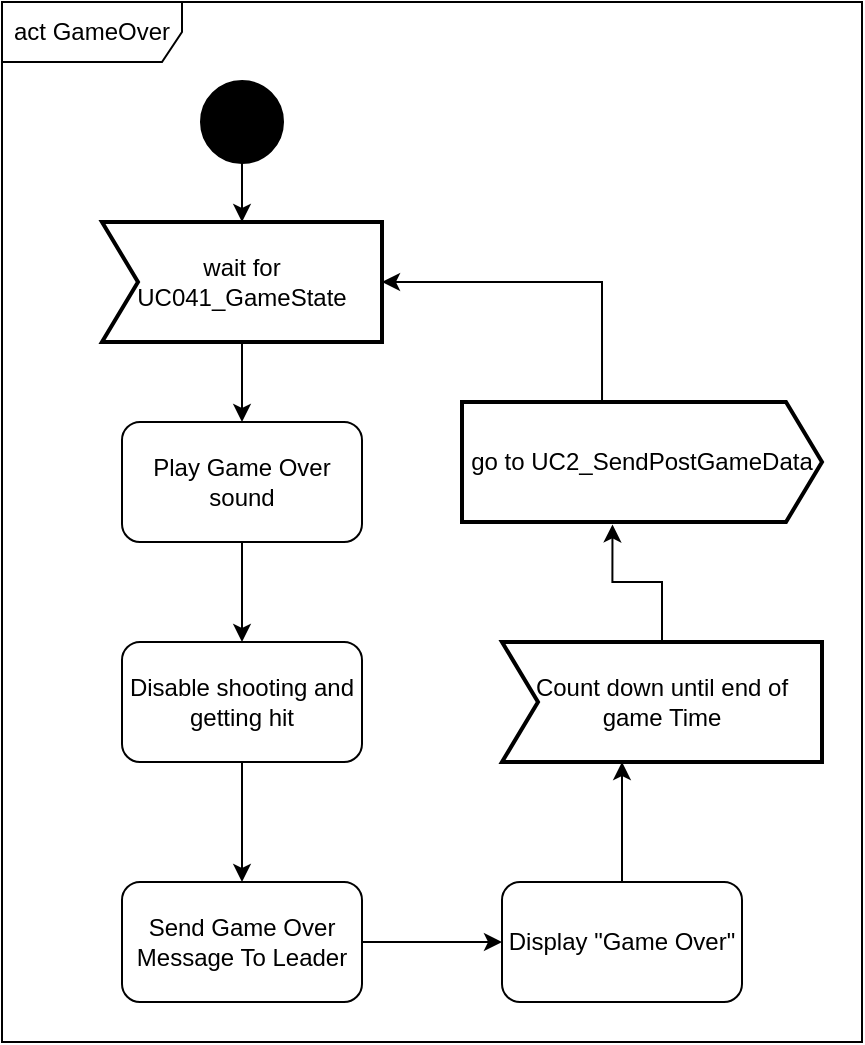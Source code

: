<mxfile version="22.0.3" type="device">
  <diagram name="Pagina-1" id="YItKlDlyVuwNpQAgmhq9">
    <mxGraphModel dx="521" dy="613" grid="1" gridSize="10" guides="1" tooltips="1" connect="1" arrows="1" fold="1" page="1" pageScale="1" pageWidth="827" pageHeight="1169" math="0" shadow="0">
      <root>
        <mxCell id="0" />
        <mxCell id="1" parent="0" />
        <mxCell id="r6z989G21H8uqTt8hB7O-4" value="act GameOver" style="shape=umlFrame;whiteSpace=wrap;html=1;pointerEvents=0;width=90;height=30;" parent="1" vertex="1">
          <mxGeometry x="30" y="30" width="430" height="520" as="geometry" />
        </mxCell>
        <mxCell id="r6z989G21H8uqTt8hB7O-9" style="edgeStyle=orthogonalEdgeStyle;rounded=0;orthogonalLoop=1;jettySize=auto;html=1;entryX=0.5;entryY=0;entryDx=0;entryDy=0;" parent="1" source="r6z989G21H8uqTt8hB7O-6" target="r6z989G21H8uqTt8hB7O-8" edge="1">
          <mxGeometry relative="1" as="geometry" />
        </mxCell>
        <mxCell id="r6z989G21H8uqTt8hB7O-6" value="Play Game Over sound" style="rounded=1;whiteSpace=wrap;html=1;" parent="1" vertex="1">
          <mxGeometry x="90" y="240" width="120" height="60" as="geometry" />
        </mxCell>
        <mxCell id="r6z989G21H8uqTt8hB7O-11" style="edgeStyle=orthogonalEdgeStyle;rounded=0;orthogonalLoop=1;jettySize=auto;html=1;entryX=0.5;entryY=0;entryDx=0;entryDy=0;" parent="1" source="r6z989G21H8uqTt8hB7O-8" target="r6z989G21H8uqTt8hB7O-10" edge="1">
          <mxGeometry relative="1" as="geometry" />
        </mxCell>
        <mxCell id="r6z989G21H8uqTt8hB7O-8" value="Disable shooting and getting hit" style="rounded=1;whiteSpace=wrap;html=1;" parent="1" vertex="1">
          <mxGeometry x="90" y="350" width="120" height="60" as="geometry" />
        </mxCell>
        <mxCell id="r6z989G21H8uqTt8hB7O-13" style="edgeStyle=orthogonalEdgeStyle;rounded=0;orthogonalLoop=1;jettySize=auto;html=1;entryX=0;entryY=0.5;entryDx=0;entryDy=0;" parent="1" source="r6z989G21H8uqTt8hB7O-10" target="r6z989G21H8uqTt8hB7O-12" edge="1">
          <mxGeometry relative="1" as="geometry" />
        </mxCell>
        <mxCell id="r6z989G21H8uqTt8hB7O-10" value="Send Game Over Message To Leader" style="rounded=1;whiteSpace=wrap;html=1;" parent="1" vertex="1">
          <mxGeometry x="90" y="470" width="120" height="60" as="geometry" />
        </mxCell>
        <mxCell id="r6z989G21H8uqTt8hB7O-15" style="edgeStyle=orthogonalEdgeStyle;rounded=0;orthogonalLoop=1;jettySize=auto;html=1;entryX=0.5;entryY=1;entryDx=0;entryDy=0;" parent="1" source="r6z989G21H8uqTt8hB7O-12" edge="1">
          <mxGeometry relative="1" as="geometry">
            <mxPoint x="340" y="410" as="targetPoint" />
          </mxGeometry>
        </mxCell>
        <mxCell id="r6z989G21H8uqTt8hB7O-12" value="Display &quot;Game Over&quot;" style="rounded=1;whiteSpace=wrap;html=1;" parent="1" vertex="1">
          <mxGeometry x="280" y="470" width="120" height="60" as="geometry" />
        </mxCell>
        <mxCell id="r6z989G21H8uqTt8hB7O-30" style="edgeStyle=orthogonalEdgeStyle;rounded=0;orthogonalLoop=1;jettySize=auto;html=1;entryX=0.5;entryY=0;entryDx=0;entryDy=0;" parent="1" source="r6z989G21H8uqTt8hB7O-27" target="r6z989G21H8uqTt8hB7O-6" edge="1">
          <mxGeometry relative="1" as="geometry" />
        </mxCell>
        <mxCell id="r6z989G21H8uqTt8hB7O-27" value="wait for UC041_GameState" style="html=1;shape=mxgraph.sysml.accEvent;strokeWidth=2;whiteSpace=wrap;align=center;" parent="1" vertex="1">
          <mxGeometry x="80" y="140" width="140" height="60" as="geometry" />
        </mxCell>
        <mxCell id="r6z989G21H8uqTt8hB7O-32" value="Count down until end of game Time" style="html=1;shape=mxgraph.sysml.accEvent;strokeWidth=2;whiteSpace=wrap;align=center;" parent="1" vertex="1">
          <mxGeometry x="280" y="350" width="160" height="60" as="geometry" />
        </mxCell>
        <mxCell id="r6z989G21H8uqTt8hB7O-33" value="go to UC2_SendPostGameData" style="html=1;shape=mxgraph.sysml.sendSigAct;strokeWidth=2;whiteSpace=wrap;align=center;" parent="1" vertex="1">
          <mxGeometry x="260" y="230" width="180" height="60" as="geometry" />
        </mxCell>
        <mxCell id="r6z989G21H8uqTt8hB7O-34" style="edgeStyle=orthogonalEdgeStyle;rounded=0;orthogonalLoop=1;jettySize=auto;html=1;entryX=0.418;entryY=1.02;entryDx=0;entryDy=0;entryPerimeter=0;" parent="1" source="r6z989G21H8uqTt8hB7O-32" target="r6z989G21H8uqTt8hB7O-33" edge="1">
          <mxGeometry relative="1" as="geometry" />
        </mxCell>
        <mxCell id="r6z989G21H8uqTt8hB7O-35" style="edgeStyle=orthogonalEdgeStyle;rounded=0;orthogonalLoop=1;jettySize=auto;html=1;entryX=1;entryY=0.5;entryDx=0;entryDy=0;entryPerimeter=0;exitX=0.389;exitY=0;exitDx=0;exitDy=0;exitPerimeter=0;" parent="1" source="r6z989G21H8uqTt8hB7O-33" target="r6z989G21H8uqTt8hB7O-27" edge="1">
          <mxGeometry relative="1" as="geometry" />
        </mxCell>
        <mxCell id="2djH2j1vw65CO2DPc4H7-1" value="" style="shape=ellipse;html=1;fillColor=strokeColor;strokeWidth=2;verticalLabelPosition=bottom;verticalAlignment=top;perimeter=ellipsePerimeter;" parent="1" vertex="1">
          <mxGeometry x="130" y="70" width="40" height="40" as="geometry" />
        </mxCell>
        <mxCell id="2djH2j1vw65CO2DPc4H7-2" style="edgeStyle=orthogonalEdgeStyle;rounded=0;orthogonalLoop=1;jettySize=auto;html=1;entryX=0.5;entryY=0;entryDx=0;entryDy=0;entryPerimeter=0;" parent="1" source="2djH2j1vw65CO2DPc4H7-1" target="r6z989G21H8uqTt8hB7O-27" edge="1">
          <mxGeometry relative="1" as="geometry" />
        </mxCell>
      </root>
    </mxGraphModel>
  </diagram>
</mxfile>
